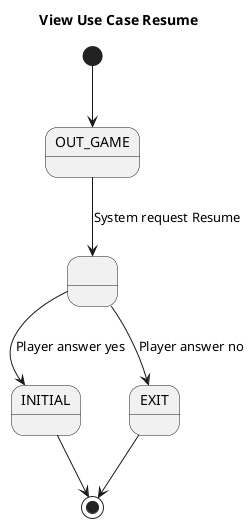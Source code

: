 @startuml ViewUseCaseResume
title View Use Case Resume
state OUT_GAME
state INITIAL
state EXIT
state OUT as " "

[*] --> OUT_GAME
OUT_GAME --> OUT : System request Resume
OUT --> INITIAL : Player answer yes
OUT --> EXIT : Player answer no
INITIAL --> [*]
EXIT --> [*]
@enduml